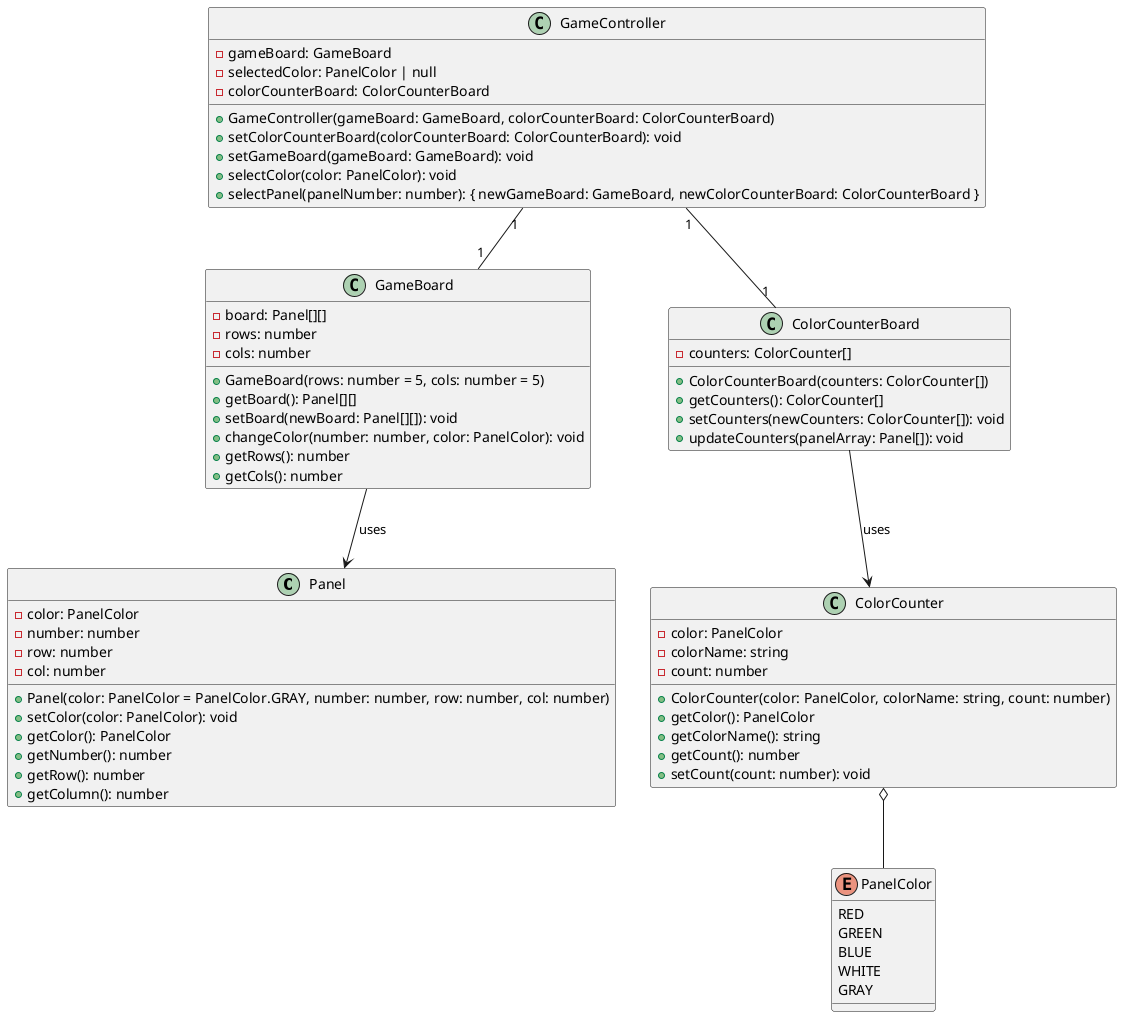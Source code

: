 @startuml

class Panel {
  - color: PanelColor
  - number: number
  - row: number
  - col: number
  + Panel(color: PanelColor = PanelColor.GRAY, number: number, row: number, col: number)
  + setColor(color: PanelColor): void
  + getColor(): PanelColor
  + getNumber(): number
  + getRow(): number
  + getColumn(): number
}

enum PanelColor {
  RED
  GREEN
  BLUE
  WHITE
  GRAY
}

class GameBoard {
  - board: Panel[][]
  - rows: number
  - cols: number
  + GameBoard(rows: number = 5, cols: number = 5)
  + getBoard(): Panel[][]
  + setBoard(newBoard: Panel[][]): void
  + changeColor(number: number, color: PanelColor): void
  + getRows(): number
  + getCols(): number
}

class GameController {
  - gameBoard: GameBoard
  - selectedColor: PanelColor | null
  - colorCounterBoard: ColorCounterBoard
  + GameController(gameBoard: GameBoard, colorCounterBoard: ColorCounterBoard)
  + setColorCounterBoard(colorCounterBoard: ColorCounterBoard): void
  + setGameBoard(gameBoard: GameBoard): void
  + selectColor(color: PanelColor): void
  + selectPanel(panelNumber: number): { newGameBoard: GameBoard, newColorCounterBoard: ColorCounterBoard }
}

class ColorCounter {
  - color: PanelColor
  - colorName: string
  - count: number
  + ColorCounter(color: PanelColor, colorName: string, count: number)
  + getColor(): PanelColor
  + getColorName(): string
  + getCount(): number
  + setCount(count: number): void
}

class ColorCounterBoard {
  - counters: ColorCounter[]
  + ColorCounterBoard(counters: ColorCounter[])
  + getCounters(): ColorCounter[]
  + setCounters(newCounters: ColorCounter[]): void
  + updateCounters(panelArray: Panel[]): void
}

GameBoard --> Panel: uses
GameController "1" -- "1" GameBoard
GameController "1" -- "1" ColorCounterBoard
ColorCounterBoard --> ColorCounter: uses
ColorCounter o-- PanelColor

@enduml
